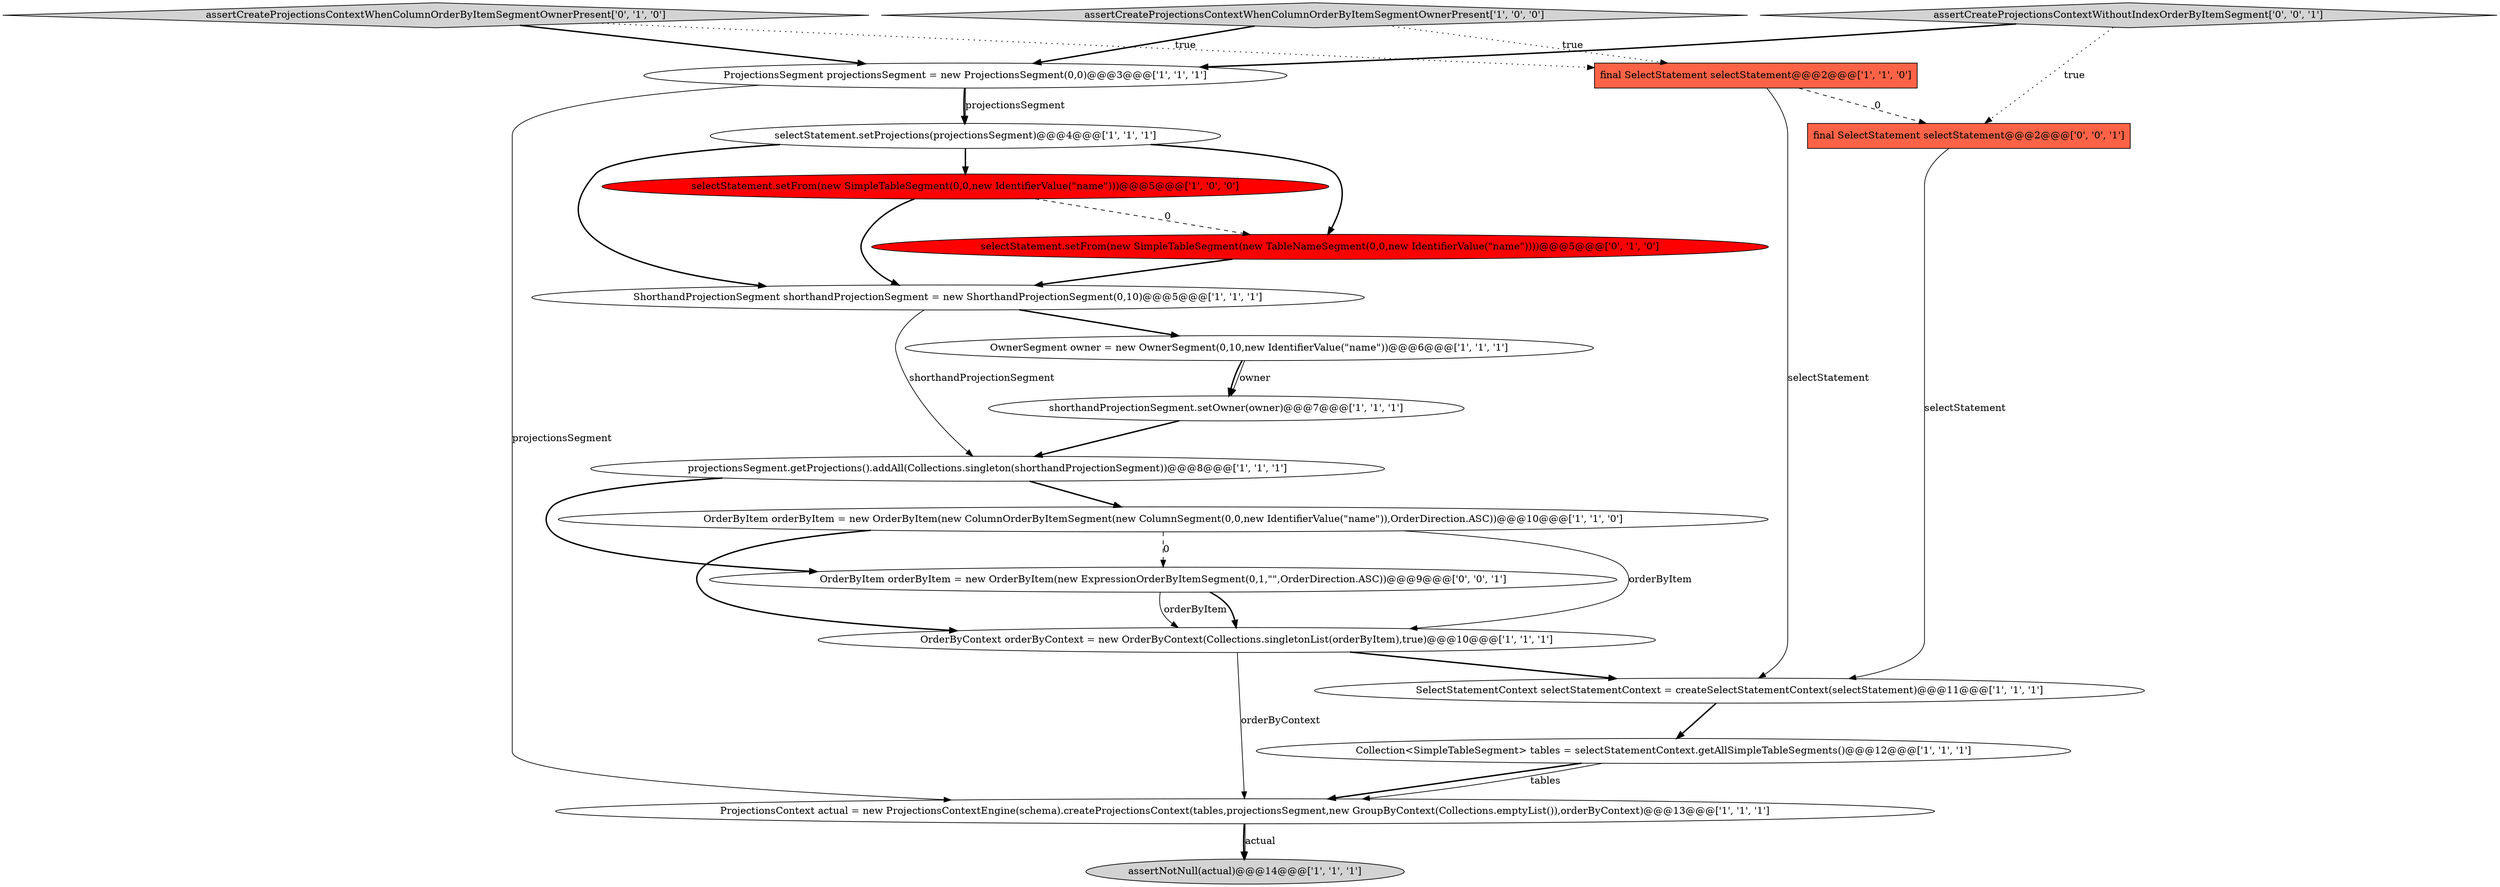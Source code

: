 digraph {
8 [style = filled, label = "assertCreateProjectionsContextWhenColumnOrderByItemSegmentOwnerPresent['1', '0', '0']", fillcolor = lightgray, shape = diamond image = "AAA0AAABBB1BBB"];
14 [style = filled, label = "selectStatement.setProjections(projectionsSegment)@@@4@@@['1', '1', '1']", fillcolor = white, shape = ellipse image = "AAA0AAABBB1BBB"];
0 [style = filled, label = "final SelectStatement selectStatement@@@2@@@['1', '1', '0']", fillcolor = tomato, shape = box image = "AAA0AAABBB1BBB"];
15 [style = filled, label = "assertCreateProjectionsContextWhenColumnOrderByItemSegmentOwnerPresent['0', '1', '0']", fillcolor = lightgray, shape = diamond image = "AAA0AAABBB2BBB"];
17 [style = filled, label = "OrderByItem orderByItem = new OrderByItem(new ExpressionOrderByItemSegment(0,1,\"\",OrderDirection.ASC))@@@9@@@['0', '0', '1']", fillcolor = white, shape = ellipse image = "AAA0AAABBB3BBB"];
2 [style = filled, label = "shorthandProjectionSegment.setOwner(owner)@@@7@@@['1', '1', '1']", fillcolor = white, shape = ellipse image = "AAA0AAABBB1BBB"];
12 [style = filled, label = "projectionsSegment.getProjections().addAll(Collections.singleton(shorthandProjectionSegment))@@@8@@@['1', '1', '1']", fillcolor = white, shape = ellipse image = "AAA0AAABBB1BBB"];
1 [style = filled, label = "SelectStatementContext selectStatementContext = createSelectStatementContext(selectStatement)@@@11@@@['1', '1', '1']", fillcolor = white, shape = ellipse image = "AAA0AAABBB1BBB"];
6 [style = filled, label = "ShorthandProjectionSegment shorthandProjectionSegment = new ShorthandProjectionSegment(0,10)@@@5@@@['1', '1', '1']", fillcolor = white, shape = ellipse image = "AAA0AAABBB1BBB"];
9 [style = filled, label = "Collection<SimpleTableSegment> tables = selectStatementContext.getAllSimpleTableSegments()@@@12@@@['1', '1', '1']", fillcolor = white, shape = ellipse image = "AAA0AAABBB1BBB"];
10 [style = filled, label = "assertNotNull(actual)@@@14@@@['1', '1', '1']", fillcolor = lightgray, shape = ellipse image = "AAA0AAABBB1BBB"];
7 [style = filled, label = "ProjectionsContext actual = new ProjectionsContextEngine(schema).createProjectionsContext(tables,projectionsSegment,new GroupByContext(Collections.emptyList()),orderByContext)@@@13@@@['1', '1', '1']", fillcolor = white, shape = ellipse image = "AAA0AAABBB1BBB"];
13 [style = filled, label = "OrderByContext orderByContext = new OrderByContext(Collections.singletonList(orderByItem),true)@@@10@@@['1', '1', '1']", fillcolor = white, shape = ellipse image = "AAA0AAABBB1BBB"];
18 [style = filled, label = "final SelectStatement selectStatement@@@2@@@['0', '0', '1']", fillcolor = tomato, shape = box image = "AAA0AAABBB3BBB"];
3 [style = filled, label = "ProjectionsSegment projectionsSegment = new ProjectionsSegment(0,0)@@@3@@@['1', '1', '1']", fillcolor = white, shape = ellipse image = "AAA0AAABBB1BBB"];
19 [style = filled, label = "assertCreateProjectionsContextWithoutIndexOrderByItemSegment['0', '0', '1']", fillcolor = lightgray, shape = diamond image = "AAA0AAABBB3BBB"];
4 [style = filled, label = "selectStatement.setFrom(new SimpleTableSegment(0,0,new IdentifierValue(\"name\")))@@@5@@@['1', '0', '0']", fillcolor = red, shape = ellipse image = "AAA1AAABBB1BBB"];
11 [style = filled, label = "OwnerSegment owner = new OwnerSegment(0,10,new IdentifierValue(\"name\"))@@@6@@@['1', '1', '1']", fillcolor = white, shape = ellipse image = "AAA0AAABBB1BBB"];
5 [style = filled, label = "OrderByItem orderByItem = new OrderByItem(new ColumnOrderByItemSegment(new ColumnSegment(0,0,new IdentifierValue(\"name\")),OrderDirection.ASC))@@@10@@@['1', '1', '0']", fillcolor = white, shape = ellipse image = "AAA0AAABBB1BBB"];
16 [style = filled, label = "selectStatement.setFrom(new SimpleTableSegment(new TableNameSegment(0,0,new IdentifierValue(\"name\"))))@@@5@@@['0', '1', '0']", fillcolor = red, shape = ellipse image = "AAA1AAABBB2BBB"];
14->16 [style = bold, label=""];
4->16 [style = dashed, label="0"];
12->5 [style = bold, label=""];
4->6 [style = bold, label=""];
7->10 [style = bold, label=""];
7->10 [style = solid, label="actual"];
16->6 [style = bold, label=""];
3->14 [style = bold, label=""];
8->3 [style = bold, label=""];
12->17 [style = bold, label=""];
19->18 [style = dotted, label="true"];
17->13 [style = solid, label="orderByItem"];
6->12 [style = solid, label="shorthandProjectionSegment"];
9->7 [style = bold, label=""];
15->3 [style = bold, label=""];
15->0 [style = dotted, label="true"];
11->2 [style = bold, label=""];
0->1 [style = solid, label="selectStatement"];
1->9 [style = bold, label=""];
2->12 [style = bold, label=""];
13->1 [style = bold, label=""];
18->1 [style = solid, label="selectStatement"];
13->7 [style = solid, label="orderByContext"];
3->14 [style = solid, label="projectionsSegment"];
5->17 [style = dashed, label="0"];
5->13 [style = solid, label="orderByItem"];
3->7 [style = solid, label="projectionsSegment"];
11->2 [style = solid, label="owner"];
5->13 [style = bold, label=""];
6->11 [style = bold, label=""];
9->7 [style = solid, label="tables"];
0->18 [style = dashed, label="0"];
8->0 [style = dotted, label="true"];
17->13 [style = bold, label=""];
19->3 [style = bold, label=""];
14->6 [style = bold, label=""];
14->4 [style = bold, label=""];
}
